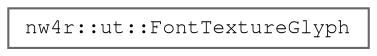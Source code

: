digraph "Graphical Class Hierarchy"
{
 // LATEX_PDF_SIZE
  bgcolor="transparent";
  edge [fontname=FreeMono,fontsize=10,labelfontname=FreeMono,labelfontsize=10];
  node [fontname=FreeMono,fontsize=10,shape=box,height=0.2,width=0.4];
  rankdir="LR";
  Node0 [label="nw4r::ut::FontTextureGlyph",height=0.2,width=0.4,color="grey40", fillcolor="white", style="filled",URL="$structnw4r_1_1ut_1_1_font_texture_glyph.html",tooltip=" "];
}
